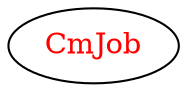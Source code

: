 digraph dependencyGraph {
 concentrate=true;
 ranksep="2.0";
 rankdir="LR"; 
 splines="ortho";
"CmJob" [fontcolor="red"];
}
